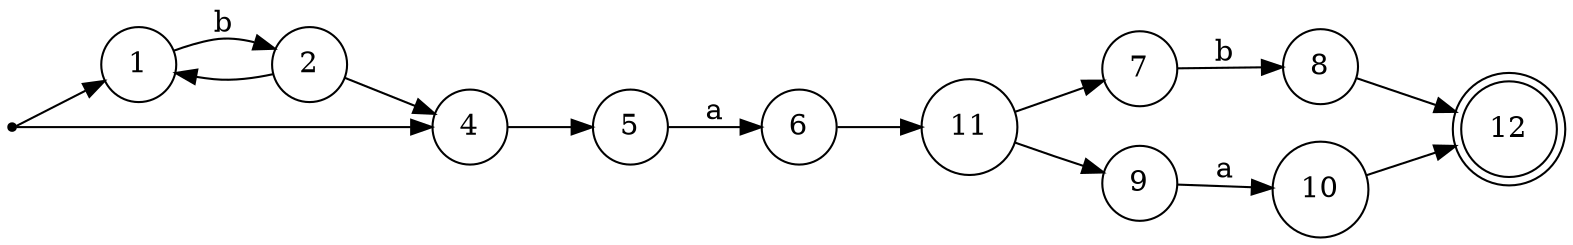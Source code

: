 digraph NFA {
rankdir=LR;
1 [shape=circle];
2 [shape=circle];
3 [shape=point];
4 [shape=circle];
5 [shape=circle];
6 [shape=circle];
7 [shape=circle];
8 [shape=circle];
9 [shape=circle];
10 [shape=circle];
11 [shape=circle];
12 [shape=doublecircle];
1 -> 2 [label="b"];
2 -> 4 [label=" "];
2 -> 1 [label=" "];
3 -> 1 [label=" "];
3 -> 4 [label=" "];
4 -> 5 [label=" "];
5 -> 6 [label="a"];
6 -> 11 [label=" "];
7 -> 8 [label="b"];
8 -> 12 [label=" "];
9 -> 10 [label="a"];
10 -> 12 [label=" "];
11 -> 7 [label=" "];
11 -> 9 [label=" "];
}
